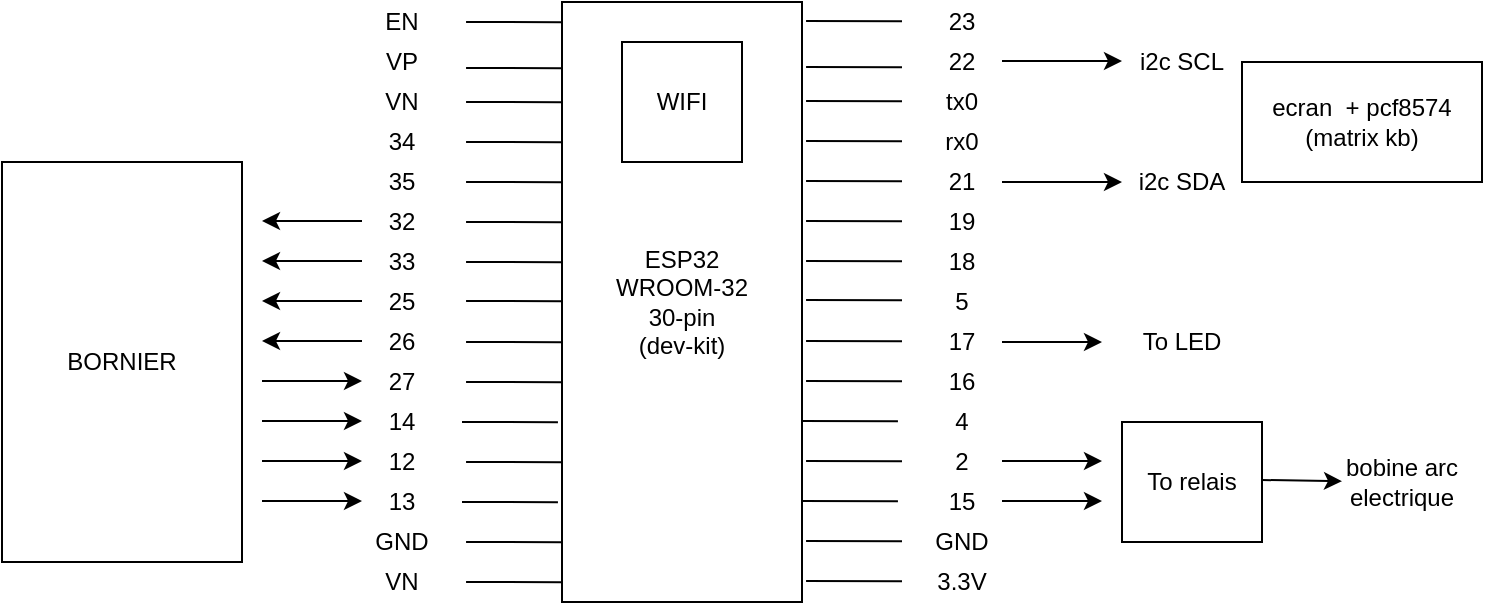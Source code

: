 <mxfile>
    <diagram id="tK_ok0hjHPLQqWNOZ2QU" name="Page-1">
        <mxGraphModel dx="1058" dy="515" grid="1" gridSize="10" guides="1" tooltips="1" connect="1" arrows="1" fold="1" page="1" pageScale="1" pageWidth="827" pageHeight="1169" math="0" shadow="0">
            <root>
                <mxCell id="0"/>
                <mxCell id="1" parent="0"/>
                <mxCell id="GQIfcer_1tYumBVbKyiE-1" value="ESP32&lt;br&gt;WROOM-32&lt;br&gt;30-pin&lt;br&gt;(dev-kit)" style="rounded=0;whiteSpace=wrap;html=1;" parent="1" vertex="1">
                    <mxGeometry x="340" y="150" width="120" height="300" as="geometry"/>
                </mxCell>
                <mxCell id="GQIfcer_1tYumBVbKyiE-3" value="" style="endArrow=none;html=1;exitX=-0.017;exitY=0.077;exitDx=0;exitDy=0;exitPerimeter=0;" parent="1" edge="1">
                    <mxGeometry width="50" height="50" relative="1" as="geometry">
                        <mxPoint x="340.0" y="183.1" as="sourcePoint"/>
                        <mxPoint x="292.04" y="183" as="targetPoint"/>
                    </mxGeometry>
                </mxCell>
                <mxCell id="GQIfcer_1tYumBVbKyiE-4" value="" style="endArrow=none;html=1;exitX=-0.017;exitY=0.077;exitDx=0;exitDy=0;exitPerimeter=0;" parent="1" edge="1">
                    <mxGeometry width="50" height="50" relative="1" as="geometry">
                        <mxPoint x="340.0" y="200.1" as="sourcePoint"/>
                        <mxPoint x="292.04" y="200" as="targetPoint"/>
                    </mxGeometry>
                </mxCell>
                <mxCell id="GQIfcer_1tYumBVbKyiE-5" value="" style="endArrow=none;html=1;exitX=-0.017;exitY=0.077;exitDx=0;exitDy=0;exitPerimeter=0;" parent="1" edge="1">
                    <mxGeometry width="50" height="50" relative="1" as="geometry">
                        <mxPoint x="340.0" y="220.1" as="sourcePoint"/>
                        <mxPoint x="292.04" y="220" as="targetPoint"/>
                    </mxGeometry>
                </mxCell>
                <mxCell id="GQIfcer_1tYumBVbKyiE-6" value="" style="endArrow=none;html=1;exitX=-0.017;exitY=0.077;exitDx=0;exitDy=0;exitPerimeter=0;" parent="1" edge="1">
                    <mxGeometry width="50" height="50" relative="1" as="geometry">
                        <mxPoint x="340.0" y="240.1" as="sourcePoint"/>
                        <mxPoint x="292.04" y="240" as="targetPoint"/>
                    </mxGeometry>
                </mxCell>
                <mxCell id="GQIfcer_1tYumBVbKyiE-7" value="" style="endArrow=none;html=1;exitX=-0.017;exitY=0.077;exitDx=0;exitDy=0;exitPerimeter=0;" parent="1" edge="1">
                    <mxGeometry width="50" height="50" relative="1" as="geometry">
                        <mxPoint x="340.0" y="260.1" as="sourcePoint"/>
                        <mxPoint x="292.04" y="260" as="targetPoint"/>
                    </mxGeometry>
                </mxCell>
                <mxCell id="GQIfcer_1tYumBVbKyiE-8" value="" style="endArrow=none;html=1;exitX=-0.017;exitY=0.077;exitDx=0;exitDy=0;exitPerimeter=0;" parent="1" edge="1">
                    <mxGeometry width="50" height="50" relative="1" as="geometry">
                        <mxPoint x="340.0" y="280.1" as="sourcePoint"/>
                        <mxPoint x="292.04" y="280" as="targetPoint"/>
                    </mxGeometry>
                </mxCell>
                <mxCell id="GQIfcer_1tYumBVbKyiE-9" value="" style="endArrow=none;html=1;exitX=-0.017;exitY=0.077;exitDx=0;exitDy=0;exitPerimeter=0;" parent="1" edge="1">
                    <mxGeometry width="50" height="50" relative="1" as="geometry">
                        <mxPoint x="340.0" y="299.6" as="sourcePoint"/>
                        <mxPoint x="292.04" y="299.5" as="targetPoint"/>
                    </mxGeometry>
                </mxCell>
                <mxCell id="GQIfcer_1tYumBVbKyiE-10" value="" style="endArrow=none;html=1;exitX=-0.017;exitY=0.077;exitDx=0;exitDy=0;exitPerimeter=0;" parent="1" edge="1">
                    <mxGeometry width="50" height="50" relative="1" as="geometry">
                        <mxPoint x="340.0" y="320.1" as="sourcePoint"/>
                        <mxPoint x="292.04" y="320" as="targetPoint"/>
                    </mxGeometry>
                </mxCell>
                <mxCell id="GQIfcer_1tYumBVbKyiE-11" value="" style="endArrow=none;html=1;exitX=-0.017;exitY=0.077;exitDx=0;exitDy=0;exitPerimeter=0;" parent="1" edge="1">
                    <mxGeometry width="50" height="50" relative="1" as="geometry">
                        <mxPoint x="340.0" y="340.1" as="sourcePoint"/>
                        <mxPoint x="292.04" y="340" as="targetPoint"/>
                    </mxGeometry>
                </mxCell>
                <mxCell id="GQIfcer_1tYumBVbKyiE-12" value="" style="endArrow=none;html=1;exitX=-0.017;exitY=0.077;exitDx=0;exitDy=0;exitPerimeter=0;" parent="1" edge="1">
                    <mxGeometry width="50" height="50" relative="1" as="geometry">
                        <mxPoint x="337.96" y="360.1" as="sourcePoint"/>
                        <mxPoint x="290" y="360" as="targetPoint"/>
                    </mxGeometry>
                </mxCell>
                <mxCell id="GQIfcer_1tYumBVbKyiE-13" value="" style="endArrow=none;html=1;exitX=-0.017;exitY=0.077;exitDx=0;exitDy=0;exitPerimeter=0;" parent="1" edge="1">
                    <mxGeometry width="50" height="50" relative="1" as="geometry">
                        <mxPoint x="340.0" y="380.1" as="sourcePoint"/>
                        <mxPoint x="292.04" y="380" as="targetPoint"/>
                    </mxGeometry>
                </mxCell>
                <mxCell id="GQIfcer_1tYumBVbKyiE-14" value="" style="endArrow=none;html=1;exitX=-0.017;exitY=0.077;exitDx=0;exitDy=0;exitPerimeter=0;" parent="1" edge="1">
                    <mxGeometry width="50" height="50" relative="1" as="geometry">
                        <mxPoint x="337.96" y="400.1" as="sourcePoint"/>
                        <mxPoint x="290" y="400" as="targetPoint"/>
                    </mxGeometry>
                </mxCell>
                <mxCell id="GQIfcer_1tYumBVbKyiE-15" value="" style="endArrow=none;html=1;exitX=-0.017;exitY=0.077;exitDx=0;exitDy=0;exitPerimeter=0;" parent="1" edge="1">
                    <mxGeometry width="50" height="50" relative="1" as="geometry">
                        <mxPoint x="340.0" y="420.1" as="sourcePoint"/>
                        <mxPoint x="292.04" y="420" as="targetPoint"/>
                    </mxGeometry>
                </mxCell>
                <mxCell id="GQIfcer_1tYumBVbKyiE-16" value="" style="endArrow=none;html=1;exitX=-0.017;exitY=0.077;exitDx=0;exitDy=0;exitPerimeter=0;" parent="1" edge="1">
                    <mxGeometry width="50" height="50" relative="1" as="geometry">
                        <mxPoint x="340" y="440.1" as="sourcePoint"/>
                        <mxPoint x="292.04" y="440" as="targetPoint"/>
                    </mxGeometry>
                </mxCell>
                <mxCell id="GQIfcer_1tYumBVbKyiE-17" value="" style="endArrow=none;html=1;exitX=-0.017;exitY=0.077;exitDx=0;exitDy=0;exitPerimeter=0;" parent="1" edge="1">
                    <mxGeometry width="50" height="50" relative="1" as="geometry">
                        <mxPoint x="340" y="160.1" as="sourcePoint"/>
                        <mxPoint x="292.04" y="160" as="targetPoint"/>
                    </mxGeometry>
                </mxCell>
                <mxCell id="GQIfcer_1tYumBVbKyiE-18" value="" style="endArrow=none;html=1;exitX=-0.017;exitY=0.077;exitDx=0;exitDy=0;exitPerimeter=0;" parent="1" edge="1">
                    <mxGeometry width="50" height="50" relative="1" as="geometry">
                        <mxPoint x="510" y="182.6" as="sourcePoint"/>
                        <mxPoint x="462.04" y="182.5" as="targetPoint"/>
                    </mxGeometry>
                </mxCell>
                <mxCell id="GQIfcer_1tYumBVbKyiE-19" value="" style="endArrow=none;html=1;exitX=-0.017;exitY=0.077;exitDx=0;exitDy=0;exitPerimeter=0;" parent="1" edge="1">
                    <mxGeometry width="50" height="50" relative="1" as="geometry">
                        <mxPoint x="510" y="199.6" as="sourcePoint"/>
                        <mxPoint x="462.04" y="199.5" as="targetPoint"/>
                    </mxGeometry>
                </mxCell>
                <mxCell id="GQIfcer_1tYumBVbKyiE-20" value="" style="endArrow=none;html=1;exitX=-0.017;exitY=0.077;exitDx=0;exitDy=0;exitPerimeter=0;" parent="1" edge="1">
                    <mxGeometry width="50" height="50" relative="1" as="geometry">
                        <mxPoint x="510" y="219.6" as="sourcePoint"/>
                        <mxPoint x="462.04" y="219.5" as="targetPoint"/>
                    </mxGeometry>
                </mxCell>
                <mxCell id="GQIfcer_1tYumBVbKyiE-21" value="" style="endArrow=none;html=1;exitX=-0.017;exitY=0.077;exitDx=0;exitDy=0;exitPerimeter=0;" parent="1" edge="1">
                    <mxGeometry width="50" height="50" relative="1" as="geometry">
                        <mxPoint x="510" y="239.6" as="sourcePoint"/>
                        <mxPoint x="462.04" y="239.5" as="targetPoint"/>
                    </mxGeometry>
                </mxCell>
                <mxCell id="GQIfcer_1tYumBVbKyiE-22" value="" style="endArrow=none;html=1;exitX=-0.017;exitY=0.077;exitDx=0;exitDy=0;exitPerimeter=0;" parent="1" edge="1">
                    <mxGeometry width="50" height="50" relative="1" as="geometry">
                        <mxPoint x="510" y="259.6" as="sourcePoint"/>
                        <mxPoint x="462.04" y="259.5" as="targetPoint"/>
                    </mxGeometry>
                </mxCell>
                <mxCell id="GQIfcer_1tYumBVbKyiE-23" value="" style="endArrow=none;html=1;exitX=-0.017;exitY=0.077;exitDx=0;exitDy=0;exitPerimeter=0;" parent="1" edge="1">
                    <mxGeometry width="50" height="50" relative="1" as="geometry">
                        <mxPoint x="510" y="279.6" as="sourcePoint"/>
                        <mxPoint x="462.04" y="279.5" as="targetPoint"/>
                    </mxGeometry>
                </mxCell>
                <mxCell id="GQIfcer_1tYumBVbKyiE-24" value="" style="endArrow=none;html=1;exitX=-0.017;exitY=0.077;exitDx=0;exitDy=0;exitPerimeter=0;" parent="1" edge="1">
                    <mxGeometry width="50" height="50" relative="1" as="geometry">
                        <mxPoint x="510" y="299.1" as="sourcePoint"/>
                        <mxPoint x="462.04" y="299" as="targetPoint"/>
                    </mxGeometry>
                </mxCell>
                <mxCell id="GQIfcer_1tYumBVbKyiE-25" value="" style="endArrow=none;html=1;exitX=-0.017;exitY=0.077;exitDx=0;exitDy=0;exitPerimeter=0;" parent="1" edge="1">
                    <mxGeometry width="50" height="50" relative="1" as="geometry">
                        <mxPoint x="510" y="319.6" as="sourcePoint"/>
                        <mxPoint x="462.04" y="319.5" as="targetPoint"/>
                    </mxGeometry>
                </mxCell>
                <mxCell id="GQIfcer_1tYumBVbKyiE-26" value="" style="endArrow=none;html=1;exitX=-0.017;exitY=0.077;exitDx=0;exitDy=0;exitPerimeter=0;" parent="1" edge="1">
                    <mxGeometry width="50" height="50" relative="1" as="geometry">
                        <mxPoint x="510" y="339.6" as="sourcePoint"/>
                        <mxPoint x="462.04" y="339.5" as="targetPoint"/>
                    </mxGeometry>
                </mxCell>
                <mxCell id="GQIfcer_1tYumBVbKyiE-27" value="" style="endArrow=none;html=1;exitX=-0.017;exitY=0.077;exitDx=0;exitDy=0;exitPerimeter=0;" parent="1" edge="1">
                    <mxGeometry width="50" height="50" relative="1" as="geometry">
                        <mxPoint x="507.96" y="359.6" as="sourcePoint"/>
                        <mxPoint x="460" y="359.5" as="targetPoint"/>
                    </mxGeometry>
                </mxCell>
                <mxCell id="GQIfcer_1tYumBVbKyiE-28" value="" style="endArrow=none;html=1;exitX=-0.017;exitY=0.077;exitDx=0;exitDy=0;exitPerimeter=0;" parent="1" edge="1">
                    <mxGeometry width="50" height="50" relative="1" as="geometry">
                        <mxPoint x="510" y="379.6" as="sourcePoint"/>
                        <mxPoint x="462.04" y="379.5" as="targetPoint"/>
                    </mxGeometry>
                </mxCell>
                <mxCell id="GQIfcer_1tYumBVbKyiE-29" value="" style="endArrow=none;html=1;exitX=-0.017;exitY=0.077;exitDx=0;exitDy=0;exitPerimeter=0;" parent="1" edge="1">
                    <mxGeometry width="50" height="50" relative="1" as="geometry">
                        <mxPoint x="507.96" y="399.6" as="sourcePoint"/>
                        <mxPoint x="460" y="399.5" as="targetPoint"/>
                    </mxGeometry>
                </mxCell>
                <mxCell id="GQIfcer_1tYumBVbKyiE-30" value="" style="endArrow=none;html=1;exitX=-0.017;exitY=0.077;exitDx=0;exitDy=0;exitPerimeter=0;" parent="1" edge="1">
                    <mxGeometry width="50" height="50" relative="1" as="geometry">
                        <mxPoint x="510" y="419.6" as="sourcePoint"/>
                        <mxPoint x="462.04" y="419.5" as="targetPoint"/>
                    </mxGeometry>
                </mxCell>
                <mxCell id="GQIfcer_1tYumBVbKyiE-31" value="" style="endArrow=none;html=1;exitX=-0.017;exitY=0.077;exitDx=0;exitDy=0;exitPerimeter=0;" parent="1" edge="1">
                    <mxGeometry width="50" height="50" relative="1" as="geometry">
                        <mxPoint x="510" y="439.6" as="sourcePoint"/>
                        <mxPoint x="462.04" y="439.5" as="targetPoint"/>
                    </mxGeometry>
                </mxCell>
                <mxCell id="GQIfcer_1tYumBVbKyiE-32" value="" style="endArrow=none;html=1;exitX=-0.017;exitY=0.077;exitDx=0;exitDy=0;exitPerimeter=0;" parent="1" edge="1">
                    <mxGeometry width="50" height="50" relative="1" as="geometry">
                        <mxPoint x="510" y="159.6" as="sourcePoint"/>
                        <mxPoint x="462.04" y="159.5" as="targetPoint"/>
                    </mxGeometry>
                </mxCell>
                <mxCell id="GQIfcer_1tYumBVbKyiE-33" value="WIFI" style="rounded=0;whiteSpace=wrap;html=1;" parent="1" vertex="1">
                    <mxGeometry x="370" y="170" width="60" height="60" as="geometry"/>
                </mxCell>
                <mxCell id="GQIfcer_1tYumBVbKyiE-34" value="3.3V" style="text;html=1;strokeColor=none;fillColor=none;align=center;verticalAlign=middle;whiteSpace=wrap;rounded=0;" parent="1" vertex="1">
                    <mxGeometry x="520" y="430" width="40" height="20" as="geometry"/>
                </mxCell>
                <mxCell id="GQIfcer_1tYumBVbKyiE-35" value="GND" style="text;html=1;strokeColor=none;fillColor=none;align=center;verticalAlign=middle;whiteSpace=wrap;rounded=0;" parent="1" vertex="1">
                    <mxGeometry x="520" y="410" width="40" height="20" as="geometry"/>
                </mxCell>
                <mxCell id="GQIfcer_1tYumBVbKyiE-36" value="15" style="text;html=1;strokeColor=none;fillColor=none;align=center;verticalAlign=middle;whiteSpace=wrap;rounded=0;" parent="1" vertex="1">
                    <mxGeometry x="520" y="390" width="40" height="20" as="geometry"/>
                </mxCell>
                <mxCell id="GQIfcer_1tYumBVbKyiE-37" value="2" style="text;html=1;strokeColor=none;fillColor=none;align=center;verticalAlign=middle;whiteSpace=wrap;rounded=0;" parent="1" vertex="1">
                    <mxGeometry x="520" y="370" width="40" height="20" as="geometry"/>
                </mxCell>
                <mxCell id="GQIfcer_1tYumBVbKyiE-38" value="4" style="text;html=1;strokeColor=none;fillColor=none;align=center;verticalAlign=middle;whiteSpace=wrap;rounded=0;" parent="1" vertex="1">
                    <mxGeometry x="520" y="350" width="40" height="20" as="geometry"/>
                </mxCell>
                <mxCell id="GQIfcer_1tYumBVbKyiE-39" value="16" style="text;html=1;strokeColor=none;fillColor=none;align=center;verticalAlign=middle;whiteSpace=wrap;rounded=0;" parent="1" vertex="1">
                    <mxGeometry x="520" y="330" width="40" height="20" as="geometry"/>
                </mxCell>
                <mxCell id="GQIfcer_1tYumBVbKyiE-40" value="17" style="text;html=1;strokeColor=none;fillColor=none;align=center;verticalAlign=middle;whiteSpace=wrap;rounded=0;" parent="1" vertex="1">
                    <mxGeometry x="520" y="310" width="40" height="20" as="geometry"/>
                </mxCell>
                <mxCell id="GQIfcer_1tYumBVbKyiE-41" value="5" style="text;html=1;strokeColor=none;fillColor=none;align=center;verticalAlign=middle;whiteSpace=wrap;rounded=0;" parent="1" vertex="1">
                    <mxGeometry x="520" y="290" width="40" height="20" as="geometry"/>
                </mxCell>
                <mxCell id="GQIfcer_1tYumBVbKyiE-42" value="18" style="text;html=1;strokeColor=none;fillColor=none;align=center;verticalAlign=middle;whiteSpace=wrap;rounded=0;" parent="1" vertex="1">
                    <mxGeometry x="520" y="270" width="40" height="20" as="geometry"/>
                </mxCell>
                <mxCell id="GQIfcer_1tYumBVbKyiE-43" value="19" style="text;html=1;strokeColor=none;fillColor=none;align=center;verticalAlign=middle;whiteSpace=wrap;rounded=0;" parent="1" vertex="1">
                    <mxGeometry x="520" y="250" width="40" height="20" as="geometry"/>
                </mxCell>
                <mxCell id="GQIfcer_1tYumBVbKyiE-44" value="21" style="text;html=1;strokeColor=none;fillColor=none;align=center;verticalAlign=middle;whiteSpace=wrap;rounded=0;" parent="1" vertex="1">
                    <mxGeometry x="520" y="230" width="40" height="20" as="geometry"/>
                </mxCell>
                <mxCell id="GQIfcer_1tYumBVbKyiE-45" value="rx0" style="text;html=1;strokeColor=none;fillColor=none;align=center;verticalAlign=middle;whiteSpace=wrap;rounded=0;" parent="1" vertex="1">
                    <mxGeometry x="520" y="210" width="40" height="20" as="geometry"/>
                </mxCell>
                <mxCell id="GQIfcer_1tYumBVbKyiE-46" value="tx0" style="text;html=1;strokeColor=none;fillColor=none;align=center;verticalAlign=middle;whiteSpace=wrap;rounded=0;" parent="1" vertex="1">
                    <mxGeometry x="520" y="190" width="40" height="20" as="geometry"/>
                </mxCell>
                <mxCell id="GQIfcer_1tYumBVbKyiE-47" value="22" style="text;html=1;strokeColor=none;fillColor=none;align=center;verticalAlign=middle;whiteSpace=wrap;rounded=0;" parent="1" vertex="1">
                    <mxGeometry x="520" y="170" width="40" height="20" as="geometry"/>
                </mxCell>
                <mxCell id="GQIfcer_1tYumBVbKyiE-48" value="23" style="text;html=1;strokeColor=none;fillColor=none;align=center;verticalAlign=middle;whiteSpace=wrap;rounded=0;" parent="1" vertex="1">
                    <mxGeometry x="520" y="150" width="40" height="20" as="geometry"/>
                </mxCell>
                <mxCell id="GQIfcer_1tYumBVbKyiE-49" value="VN" style="text;html=1;strokeColor=none;fillColor=none;align=center;verticalAlign=middle;whiteSpace=wrap;rounded=0;" parent="1" vertex="1">
                    <mxGeometry x="240" y="430" width="40" height="20" as="geometry"/>
                </mxCell>
                <mxCell id="GQIfcer_1tYumBVbKyiE-50" value="GND" style="text;html=1;strokeColor=none;fillColor=none;align=center;verticalAlign=middle;whiteSpace=wrap;rounded=0;" parent="1" vertex="1">
                    <mxGeometry x="240" y="410" width="40" height="20" as="geometry"/>
                </mxCell>
                <mxCell id="GQIfcer_1tYumBVbKyiE-51" value="13" style="text;html=1;strokeColor=none;fillColor=none;align=center;verticalAlign=middle;whiteSpace=wrap;rounded=0;" parent="1" vertex="1">
                    <mxGeometry x="240" y="390" width="40" height="20" as="geometry"/>
                </mxCell>
                <mxCell id="GQIfcer_1tYumBVbKyiE-52" value="12" style="text;html=1;strokeColor=none;fillColor=none;align=center;verticalAlign=middle;whiteSpace=wrap;rounded=0;" parent="1" vertex="1">
                    <mxGeometry x="240" y="370" width="40" height="20" as="geometry"/>
                </mxCell>
                <mxCell id="GQIfcer_1tYumBVbKyiE-53" value="14" style="text;html=1;strokeColor=none;fillColor=none;align=center;verticalAlign=middle;whiteSpace=wrap;rounded=0;" parent="1" vertex="1">
                    <mxGeometry x="240" y="350" width="40" height="20" as="geometry"/>
                </mxCell>
                <mxCell id="GQIfcer_1tYumBVbKyiE-54" value="27" style="text;html=1;strokeColor=none;fillColor=none;align=center;verticalAlign=middle;whiteSpace=wrap;rounded=0;" parent="1" vertex="1">
                    <mxGeometry x="240" y="330" width="40" height="20" as="geometry"/>
                </mxCell>
                <mxCell id="GQIfcer_1tYumBVbKyiE-55" value="26" style="text;html=1;strokeColor=none;fillColor=none;align=center;verticalAlign=middle;whiteSpace=wrap;rounded=0;" parent="1" vertex="1">
                    <mxGeometry x="240" y="310" width="40" height="20" as="geometry"/>
                </mxCell>
                <mxCell id="GQIfcer_1tYumBVbKyiE-56" value="25" style="text;html=1;strokeColor=none;fillColor=none;align=center;verticalAlign=middle;whiteSpace=wrap;rounded=0;" parent="1" vertex="1">
                    <mxGeometry x="240" y="290" width="40" height="20" as="geometry"/>
                </mxCell>
                <mxCell id="GQIfcer_1tYumBVbKyiE-57" value="33" style="text;html=1;strokeColor=none;fillColor=none;align=center;verticalAlign=middle;whiteSpace=wrap;rounded=0;" parent="1" vertex="1">
                    <mxGeometry x="240" y="270" width="40" height="20" as="geometry"/>
                </mxCell>
                <mxCell id="GQIfcer_1tYumBVbKyiE-58" value="32" style="text;html=1;strokeColor=none;fillColor=none;align=center;verticalAlign=middle;whiteSpace=wrap;rounded=0;" parent="1" vertex="1">
                    <mxGeometry x="240" y="250" width="40" height="20" as="geometry"/>
                </mxCell>
                <mxCell id="GQIfcer_1tYumBVbKyiE-59" value="35" style="text;html=1;strokeColor=none;fillColor=none;align=center;verticalAlign=middle;whiteSpace=wrap;rounded=0;" parent="1" vertex="1">
                    <mxGeometry x="240" y="230" width="40" height="20" as="geometry"/>
                </mxCell>
                <mxCell id="GQIfcer_1tYumBVbKyiE-60" value="34" style="text;html=1;strokeColor=none;fillColor=none;align=center;verticalAlign=middle;whiteSpace=wrap;rounded=0;" parent="1" vertex="1">
                    <mxGeometry x="240" y="210" width="40" height="20" as="geometry"/>
                </mxCell>
                <mxCell id="GQIfcer_1tYumBVbKyiE-61" value="VN" style="text;html=1;strokeColor=none;fillColor=none;align=center;verticalAlign=middle;whiteSpace=wrap;rounded=0;" parent="1" vertex="1">
                    <mxGeometry x="240" y="190" width="40" height="20" as="geometry"/>
                </mxCell>
                <mxCell id="GQIfcer_1tYumBVbKyiE-62" value="VP" style="text;html=1;strokeColor=none;fillColor=none;align=center;verticalAlign=middle;whiteSpace=wrap;rounded=0;" parent="1" vertex="1">
                    <mxGeometry x="240" y="170" width="40" height="20" as="geometry"/>
                </mxCell>
                <mxCell id="GQIfcer_1tYumBVbKyiE-63" value="EN" style="text;html=1;strokeColor=none;fillColor=none;align=center;verticalAlign=middle;whiteSpace=wrap;rounded=0;" parent="1" vertex="1">
                    <mxGeometry x="240" y="150" width="40" height="20" as="geometry"/>
                </mxCell>
                <mxCell id="GQIfcer_1tYumBVbKyiE-64" value="" style="endArrow=classic;html=1;" parent="1" edge="1">
                    <mxGeometry width="50" height="50" relative="1" as="geometry">
                        <mxPoint x="560" y="240" as="sourcePoint"/>
                        <mxPoint x="620" y="240" as="targetPoint"/>
                    </mxGeometry>
                </mxCell>
                <mxCell id="GQIfcer_1tYumBVbKyiE-65" value="" style="endArrow=classic;html=1;" parent="1" edge="1">
                    <mxGeometry width="50" height="50" relative="1" as="geometry">
                        <mxPoint x="560" y="179.5" as="sourcePoint"/>
                        <mxPoint x="620" y="179.5" as="targetPoint"/>
                    </mxGeometry>
                </mxCell>
                <mxCell id="GQIfcer_1tYumBVbKyiE-66" value="i2c SDA" style="text;html=1;strokeColor=none;fillColor=none;align=center;verticalAlign=middle;whiteSpace=wrap;rounded=0;" parent="1" vertex="1">
                    <mxGeometry x="620" y="230" width="60" height="20" as="geometry"/>
                </mxCell>
                <mxCell id="GQIfcer_1tYumBVbKyiE-67" value="i2c SCL" style="text;html=1;strokeColor=none;fillColor=none;align=center;verticalAlign=middle;whiteSpace=wrap;rounded=0;" parent="1" vertex="1">
                    <mxGeometry x="625" y="170" width="50" height="20" as="geometry"/>
                </mxCell>
                <mxCell id="GQIfcer_1tYumBVbKyiE-70" value="" style="endArrow=classic;html=1;" parent="1" edge="1">
                    <mxGeometry width="50" height="50" relative="1" as="geometry">
                        <mxPoint x="240" y="259.5" as="sourcePoint"/>
                        <mxPoint x="190" y="259.5" as="targetPoint"/>
                    </mxGeometry>
                </mxCell>
                <mxCell id="GQIfcer_1tYumBVbKyiE-71" value="" style="endArrow=classic;html=1;" parent="1" edge="1">
                    <mxGeometry width="50" height="50" relative="1" as="geometry">
                        <mxPoint x="240" y="279.5" as="sourcePoint"/>
                        <mxPoint x="190" y="279.5" as="targetPoint"/>
                    </mxGeometry>
                </mxCell>
                <mxCell id="GQIfcer_1tYumBVbKyiE-72" value="" style="endArrow=classic;html=1;" parent="1" edge="1">
                    <mxGeometry width="50" height="50" relative="1" as="geometry">
                        <mxPoint x="240" y="299.5" as="sourcePoint"/>
                        <mxPoint x="190" y="299.5" as="targetPoint"/>
                    </mxGeometry>
                </mxCell>
                <mxCell id="GQIfcer_1tYumBVbKyiE-73" value="" style="endArrow=classic;html=1;" parent="1" edge="1">
                    <mxGeometry width="50" height="50" relative="1" as="geometry">
                        <mxPoint x="240" y="319.5" as="sourcePoint"/>
                        <mxPoint x="190" y="319.5" as="targetPoint"/>
                    </mxGeometry>
                </mxCell>
                <mxCell id="GQIfcer_1tYumBVbKyiE-74" value="" style="endArrow=none;html=1;startArrow=classic;startFill=1;endFill=0;" parent="1" edge="1">
                    <mxGeometry width="50" height="50" relative="1" as="geometry">
                        <mxPoint x="240" y="339.5" as="sourcePoint"/>
                        <mxPoint x="190" y="339.5" as="targetPoint"/>
                    </mxGeometry>
                </mxCell>
                <mxCell id="GQIfcer_1tYumBVbKyiE-75" value="" style="endArrow=none;html=1;startArrow=classic;startFill=1;endFill=0;" parent="1" edge="1">
                    <mxGeometry width="50" height="50" relative="1" as="geometry">
                        <mxPoint x="240" y="359.5" as="sourcePoint"/>
                        <mxPoint x="190" y="359.5" as="targetPoint"/>
                    </mxGeometry>
                </mxCell>
                <mxCell id="GQIfcer_1tYumBVbKyiE-78" value="BORNIER" style="rounded=0;whiteSpace=wrap;html=1;" parent="1" vertex="1">
                    <mxGeometry x="60" y="230" width="120" height="200" as="geometry"/>
                </mxCell>
                <mxCell id="GQIfcer_1tYumBVbKyiE-79" value="" style="endArrow=classic;html=1;" parent="1" edge="1">
                    <mxGeometry width="50" height="50" relative="1" as="geometry">
                        <mxPoint x="560" y="379.5" as="sourcePoint"/>
                        <mxPoint x="610" y="379.5" as="targetPoint"/>
                    </mxGeometry>
                </mxCell>
                <mxCell id="GQIfcer_1tYumBVbKyiE-80" value="" style="endArrow=classic;html=1;" parent="1" edge="1">
                    <mxGeometry width="50" height="50" relative="1" as="geometry">
                        <mxPoint x="560" y="399.5" as="sourcePoint"/>
                        <mxPoint x="610" y="399.5" as="targetPoint"/>
                    </mxGeometry>
                </mxCell>
                <mxCell id="GQIfcer_1tYumBVbKyiE-81" value="To relais" style="rounded=0;whiteSpace=wrap;html=1;" parent="1" vertex="1">
                    <mxGeometry x="620" y="360" width="70" height="60" as="geometry"/>
                </mxCell>
                <mxCell id="l42J0fGlvlOmYeVjQ-0U-1" value="" style="endArrow=classic;html=1;rounded=0;exitX=1;exitY=0.5;exitDx=0;exitDy=0;" parent="1" source="GQIfcer_1tYumBVbKyiE-40" edge="1">
                    <mxGeometry width="50" height="50" relative="1" as="geometry">
                        <mxPoint x="600" y="340" as="sourcePoint"/>
                        <mxPoint x="610" y="320" as="targetPoint"/>
                    </mxGeometry>
                </mxCell>
                <mxCell id="l42J0fGlvlOmYeVjQ-0U-2" value="To LED" style="text;html=1;align=center;verticalAlign=middle;whiteSpace=wrap;rounded=0;" parent="1" vertex="1">
                    <mxGeometry x="620" y="305" width="60" height="30" as="geometry"/>
                </mxCell>
                <mxCell id="l42J0fGlvlOmYeVjQ-0U-4" value="" style="endArrow=none;html=1;startArrow=classic;startFill=1;endFill=0;" parent="1" edge="1">
                    <mxGeometry width="50" height="50" relative="1" as="geometry">
                        <mxPoint x="240" y="379.5" as="sourcePoint"/>
                        <mxPoint x="190" y="379.5" as="targetPoint"/>
                    </mxGeometry>
                </mxCell>
                <mxCell id="l42J0fGlvlOmYeVjQ-0U-5" value="" style="endArrow=none;html=1;startArrow=classic;startFill=1;endFill=0;" parent="1" edge="1">
                    <mxGeometry width="50" height="50" relative="1" as="geometry">
                        <mxPoint x="240" y="399.5" as="sourcePoint"/>
                        <mxPoint x="190" y="399.5" as="targetPoint"/>
                    </mxGeometry>
                </mxCell>
                <mxCell id="l42J0fGlvlOmYeVjQ-0U-6" value="" style="endArrow=classic;html=1;rounded=0;exitX=1;exitY=0.5;exitDx=0;exitDy=0;" parent="1" target="l42J0fGlvlOmYeVjQ-0U-7" edge="1">
                    <mxGeometry width="50" height="50" relative="1" as="geometry">
                        <mxPoint x="690" y="389" as="sourcePoint"/>
                        <mxPoint x="740" y="389" as="targetPoint"/>
                    </mxGeometry>
                </mxCell>
                <mxCell id="l42J0fGlvlOmYeVjQ-0U-7" value="bobine arc&lt;br&gt;electrique" style="text;html=1;align=center;verticalAlign=middle;whiteSpace=wrap;rounded=0;" parent="1" vertex="1">
                    <mxGeometry x="730" y="375" width="60" height="30" as="geometry"/>
                </mxCell>
                <mxCell id="5" value="ecran&amp;nbsp; +&amp;nbsp;pcf8574 (matrix kb)" style="rounded=0;whiteSpace=wrap;html=1;" vertex="1" parent="1">
                    <mxGeometry x="680" y="180" width="120" height="60" as="geometry"/>
                </mxCell>
            </root>
        </mxGraphModel>
    </diagram>
</mxfile>